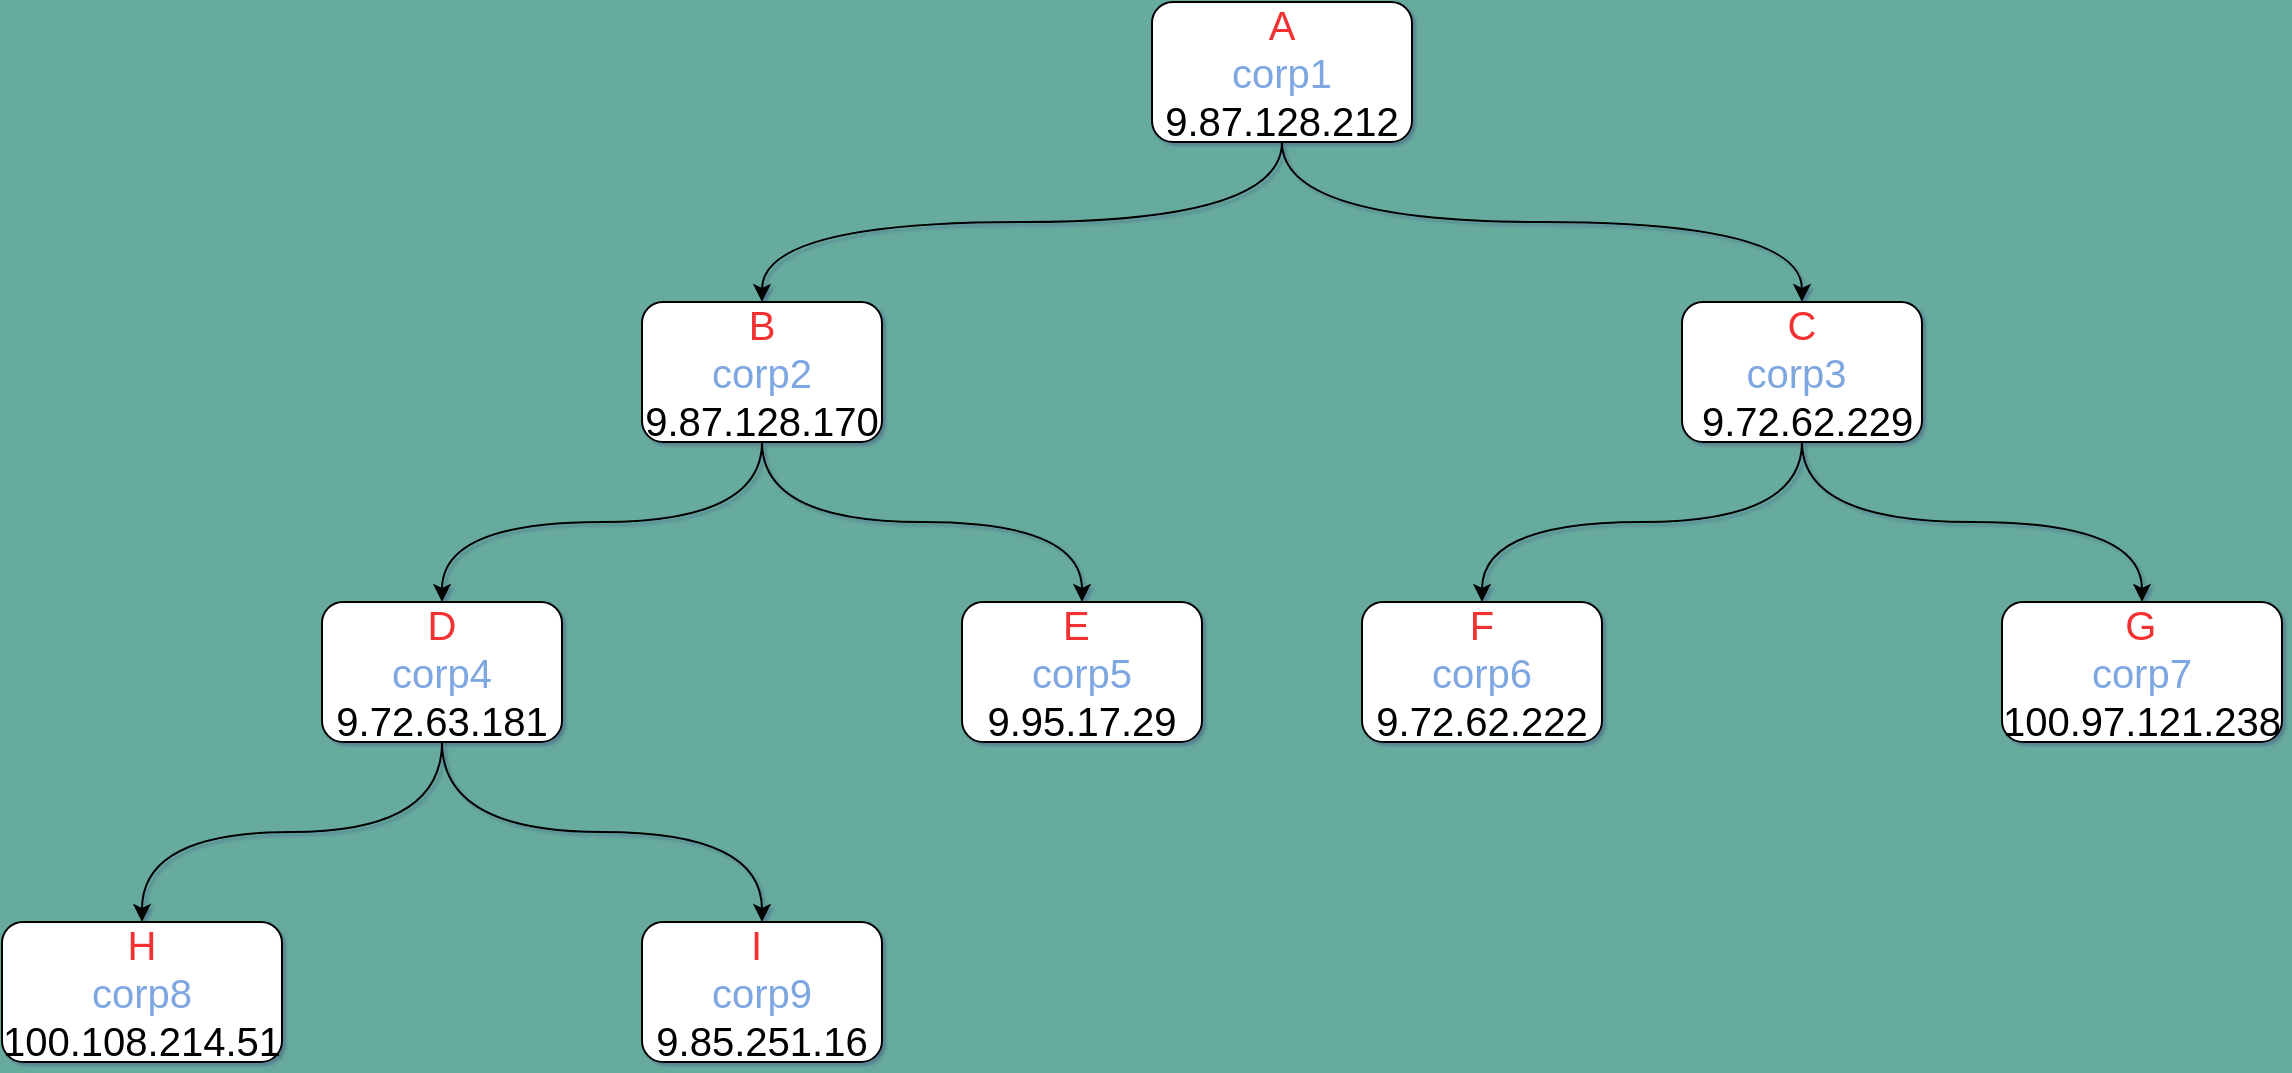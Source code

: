 <mxfile version="14.8.0" type="github">
  <diagram id="5D3QaYRbQREAxCiZpZZo" name="Page-1">
    <mxGraphModel dx="2467" dy="763" grid="1" gridSize="10" guides="1" tooltips="1" connect="1" arrows="1" fold="1" page="1" pageScale="1" pageWidth="1169" pageHeight="1654" background="#67AB9F" math="0" shadow="1">
      <root>
        <mxCell id="0" />
        <mxCell id="1" parent="0" />
        <mxCell id="Q2d0fM-9gFRsw5SNKxUw-18" style="rounded=0;orthogonalLoop=1;jettySize=auto;html=1;exitX=0.5;exitY=1;exitDx=0;exitDy=0;entryX=0.5;entryY=0;entryDx=0;entryDy=0;edgeStyle=orthogonalEdgeStyle;curved=1;" edge="1" parent="1" source="Q2d0fM-9gFRsw5SNKxUw-9" target="Q2d0fM-9gFRsw5SNKxUw-10">
          <mxGeometry relative="1" as="geometry" />
        </mxCell>
        <mxCell id="Q2d0fM-9gFRsw5SNKxUw-19" style="edgeStyle=orthogonalEdgeStyle;rounded=0;orthogonalLoop=1;jettySize=auto;html=1;exitX=0.5;exitY=1;exitDx=0;exitDy=0;entryX=0.5;entryY=0;entryDx=0;entryDy=0;curved=1;" edge="1" parent="1" source="Q2d0fM-9gFRsw5SNKxUw-9" target="Q2d0fM-9gFRsw5SNKxUw-11">
          <mxGeometry relative="1" as="geometry" />
        </mxCell>
        <mxCell id="Q2d0fM-9gFRsw5SNKxUw-9" value="&lt;span style=&quot;font-size: 20px&quot;&gt;&lt;font color=&quot;#f23030&quot;&gt;A&lt;br&gt;&lt;/font&gt;&lt;font color=&quot;#7ea6e0&quot;&gt;corp1&lt;/font&gt; 9.87.128.212&lt;/span&gt;" style="rounded=1;whiteSpace=wrap;html=1;" vertex="1" parent="1">
          <mxGeometry x="455" y="80" width="130" height="70" as="geometry" />
        </mxCell>
        <mxCell id="Q2d0fM-9gFRsw5SNKxUw-22" style="edgeStyle=orthogonalEdgeStyle;curved=1;rounded=0;orthogonalLoop=1;jettySize=auto;html=1;exitX=0.5;exitY=1;exitDx=0;exitDy=0;entryX=0.5;entryY=0;entryDx=0;entryDy=0;" edge="1" parent="1" source="Q2d0fM-9gFRsw5SNKxUw-10" target="Q2d0fM-9gFRsw5SNKxUw-14">
          <mxGeometry relative="1" as="geometry" />
        </mxCell>
        <mxCell id="Q2d0fM-9gFRsw5SNKxUw-23" style="edgeStyle=orthogonalEdgeStyle;curved=1;rounded=0;orthogonalLoop=1;jettySize=auto;html=1;exitX=0.5;exitY=1;exitDx=0;exitDy=0;entryX=0.5;entryY=0;entryDx=0;entryDy=0;" edge="1" parent="1" source="Q2d0fM-9gFRsw5SNKxUw-10" target="Q2d0fM-9gFRsw5SNKxUw-15">
          <mxGeometry relative="1" as="geometry" />
        </mxCell>
        <mxCell id="Q2d0fM-9gFRsw5SNKxUw-10" value="&lt;font style=&quot;font-size: 20px&quot;&gt;&lt;font color=&quot;#f23030&quot;&gt;B&lt;br&gt;&lt;/font&gt;&lt;font color=&quot;#7ea6e0&quot;&gt;corp2 &lt;/font&gt;9.87.128.170&lt;/font&gt;" style="rounded=1;whiteSpace=wrap;html=1;" vertex="1" parent="1">
          <mxGeometry x="200" y="230" width="120" height="70" as="geometry" />
        </mxCell>
        <mxCell id="Q2d0fM-9gFRsw5SNKxUw-20" style="edgeStyle=orthogonalEdgeStyle;curved=1;rounded=0;orthogonalLoop=1;jettySize=auto;html=1;exitX=0.5;exitY=1;exitDx=0;exitDy=0;entryX=0.5;entryY=0;entryDx=0;entryDy=0;" edge="1" parent="1" source="Q2d0fM-9gFRsw5SNKxUw-11" target="Q2d0fM-9gFRsw5SNKxUw-12">
          <mxGeometry relative="1" as="geometry" />
        </mxCell>
        <mxCell id="Q2d0fM-9gFRsw5SNKxUw-21" style="edgeStyle=orthogonalEdgeStyle;curved=1;rounded=0;orthogonalLoop=1;jettySize=auto;html=1;exitX=0.5;exitY=1;exitDx=0;exitDy=0;entryX=0.5;entryY=0;entryDx=0;entryDy=0;" edge="1" parent="1" source="Q2d0fM-9gFRsw5SNKxUw-11" target="Q2d0fM-9gFRsw5SNKxUw-13">
          <mxGeometry relative="1" as="geometry" />
        </mxCell>
        <mxCell id="Q2d0fM-9gFRsw5SNKxUw-11" value="&lt;font style=&quot;font-size: 20px&quot;&gt;&lt;font color=&quot;#f23030&quot;&gt;C&lt;/font&gt;&lt;br&gt;&lt;font color=&quot;#7ea6e0&quot;&gt;corp3&lt;/font&gt;&lt;font color=&quot;#f23030&quot;&gt;&amp;nbsp; &amp;nbsp;&lt;/font&gt;9.72.62.229&lt;/font&gt;" style="rounded=1;whiteSpace=wrap;html=1;" vertex="1" parent="1">
          <mxGeometry x="720" y="230" width="120" height="70" as="geometry" />
        </mxCell>
        <mxCell id="Q2d0fM-9gFRsw5SNKxUw-12" value="&lt;font style=&quot;font-size: 20px&quot;&gt;&lt;font color=&quot;#f23030&quot;&gt;F&lt;br&gt;&lt;/font&gt;&lt;font color=&quot;#7ea6e0&quot;&gt;corp6&lt;/font&gt; 9.72.62.222&lt;/font&gt;" style="rounded=1;whiteSpace=wrap;html=1;" vertex="1" parent="1">
          <mxGeometry x="560" y="380" width="120" height="70" as="geometry" />
        </mxCell>
        <mxCell id="Q2d0fM-9gFRsw5SNKxUw-13" value="&lt;div style=&quot;text-align: left&quot;&gt;&lt;span style=&quot;font-size: 20px&quot;&gt;&amp;nbsp; &amp;nbsp; &amp;nbsp; &amp;nbsp; &amp;nbsp; &amp;nbsp;&lt;font color=&quot;#f23030&quot;&gt;G&lt;/font&gt;&lt;/span&gt;&lt;/div&gt;&lt;div style=&quot;text-align: left&quot;&gt;&lt;span style=&quot;font-size: 20px&quot;&gt;&amp;nbsp; &amp;nbsp; &amp;nbsp; &amp;nbsp; &lt;font color=&quot;#7ea6e0&quot;&gt;corp7&lt;/font&gt; 100.97.121.238&lt;/span&gt;&lt;/div&gt;" style="rounded=1;whiteSpace=wrap;html=1;" vertex="1" parent="1">
          <mxGeometry x="880" y="380" width="140" height="70" as="geometry" />
        </mxCell>
        <mxCell id="Q2d0fM-9gFRsw5SNKxUw-14" value="&lt;font style=&quot;font-size: 20px&quot;&gt;&lt;font color=&quot;#f23030&quot;&gt;E&lt;/font&gt;&amp;nbsp;&lt;br&gt;&lt;font color=&quot;#7ea6e0&quot;&gt;corp5&lt;/font&gt; 9.95.17.29&lt;/font&gt;" style="rounded=1;whiteSpace=wrap;html=1;" vertex="1" parent="1">
          <mxGeometry x="360" y="380" width="120" height="70" as="geometry" />
        </mxCell>
        <mxCell id="Q2d0fM-9gFRsw5SNKxUw-24" style="edgeStyle=orthogonalEdgeStyle;curved=1;rounded=0;orthogonalLoop=1;jettySize=auto;html=1;exitX=0.5;exitY=1;exitDx=0;exitDy=0;entryX=0.5;entryY=0;entryDx=0;entryDy=0;" edge="1" parent="1" source="Q2d0fM-9gFRsw5SNKxUw-15" target="Q2d0fM-9gFRsw5SNKxUw-16">
          <mxGeometry relative="1" as="geometry" />
        </mxCell>
        <mxCell id="Q2d0fM-9gFRsw5SNKxUw-25" style="edgeStyle=orthogonalEdgeStyle;curved=1;rounded=0;orthogonalLoop=1;jettySize=auto;html=1;exitX=0.5;exitY=1;exitDx=0;exitDy=0;entryX=0.5;entryY=0;entryDx=0;entryDy=0;" edge="1" parent="1" source="Q2d0fM-9gFRsw5SNKxUw-15" target="Q2d0fM-9gFRsw5SNKxUw-17">
          <mxGeometry relative="1" as="geometry" />
        </mxCell>
        <mxCell id="Q2d0fM-9gFRsw5SNKxUw-15" value="&lt;font style=&quot;font-size: 20px&quot;&gt;&lt;font color=&quot;#f23030&quot;&gt;D&lt;br&gt;&lt;/font&gt;&lt;font color=&quot;#7ea6e0&quot;&gt;corp4&lt;/font&gt; 9.72.63.181&lt;/font&gt;" style="rounded=1;whiteSpace=wrap;html=1;" vertex="1" parent="1">
          <mxGeometry x="40" y="380" width="120" height="70" as="geometry" />
        </mxCell>
        <mxCell id="Q2d0fM-9gFRsw5SNKxUw-16" value="&lt;font style=&quot;font-size: 20px&quot;&gt;&lt;font color=&quot;#f23030&quot;&gt;I&amp;nbsp;&lt;br&gt;&lt;/font&gt;&lt;font color=&quot;#7ea6e0&quot;&gt;corp9&lt;/font&gt; 9.85.251.16&lt;/font&gt;" style="rounded=1;whiteSpace=wrap;html=1;" vertex="1" parent="1">
          <mxGeometry x="200" y="540" width="120" height="70" as="geometry" />
        </mxCell>
        <mxCell id="Q2d0fM-9gFRsw5SNKxUw-17" value="&lt;font style=&quot;font-size: 20px&quot;&gt;&lt;font color=&quot;#f23030&quot;&gt;H&lt;br&gt;&lt;/font&gt;&lt;font color=&quot;#7ea6e0&quot;&gt;corp8&lt;/font&gt; 100.108.214.51&lt;/font&gt;" style="rounded=1;whiteSpace=wrap;html=1;" vertex="1" parent="1">
          <mxGeometry x="-120" y="540" width="140" height="70" as="geometry" />
        </mxCell>
      </root>
    </mxGraphModel>
  </diagram>
</mxfile>
